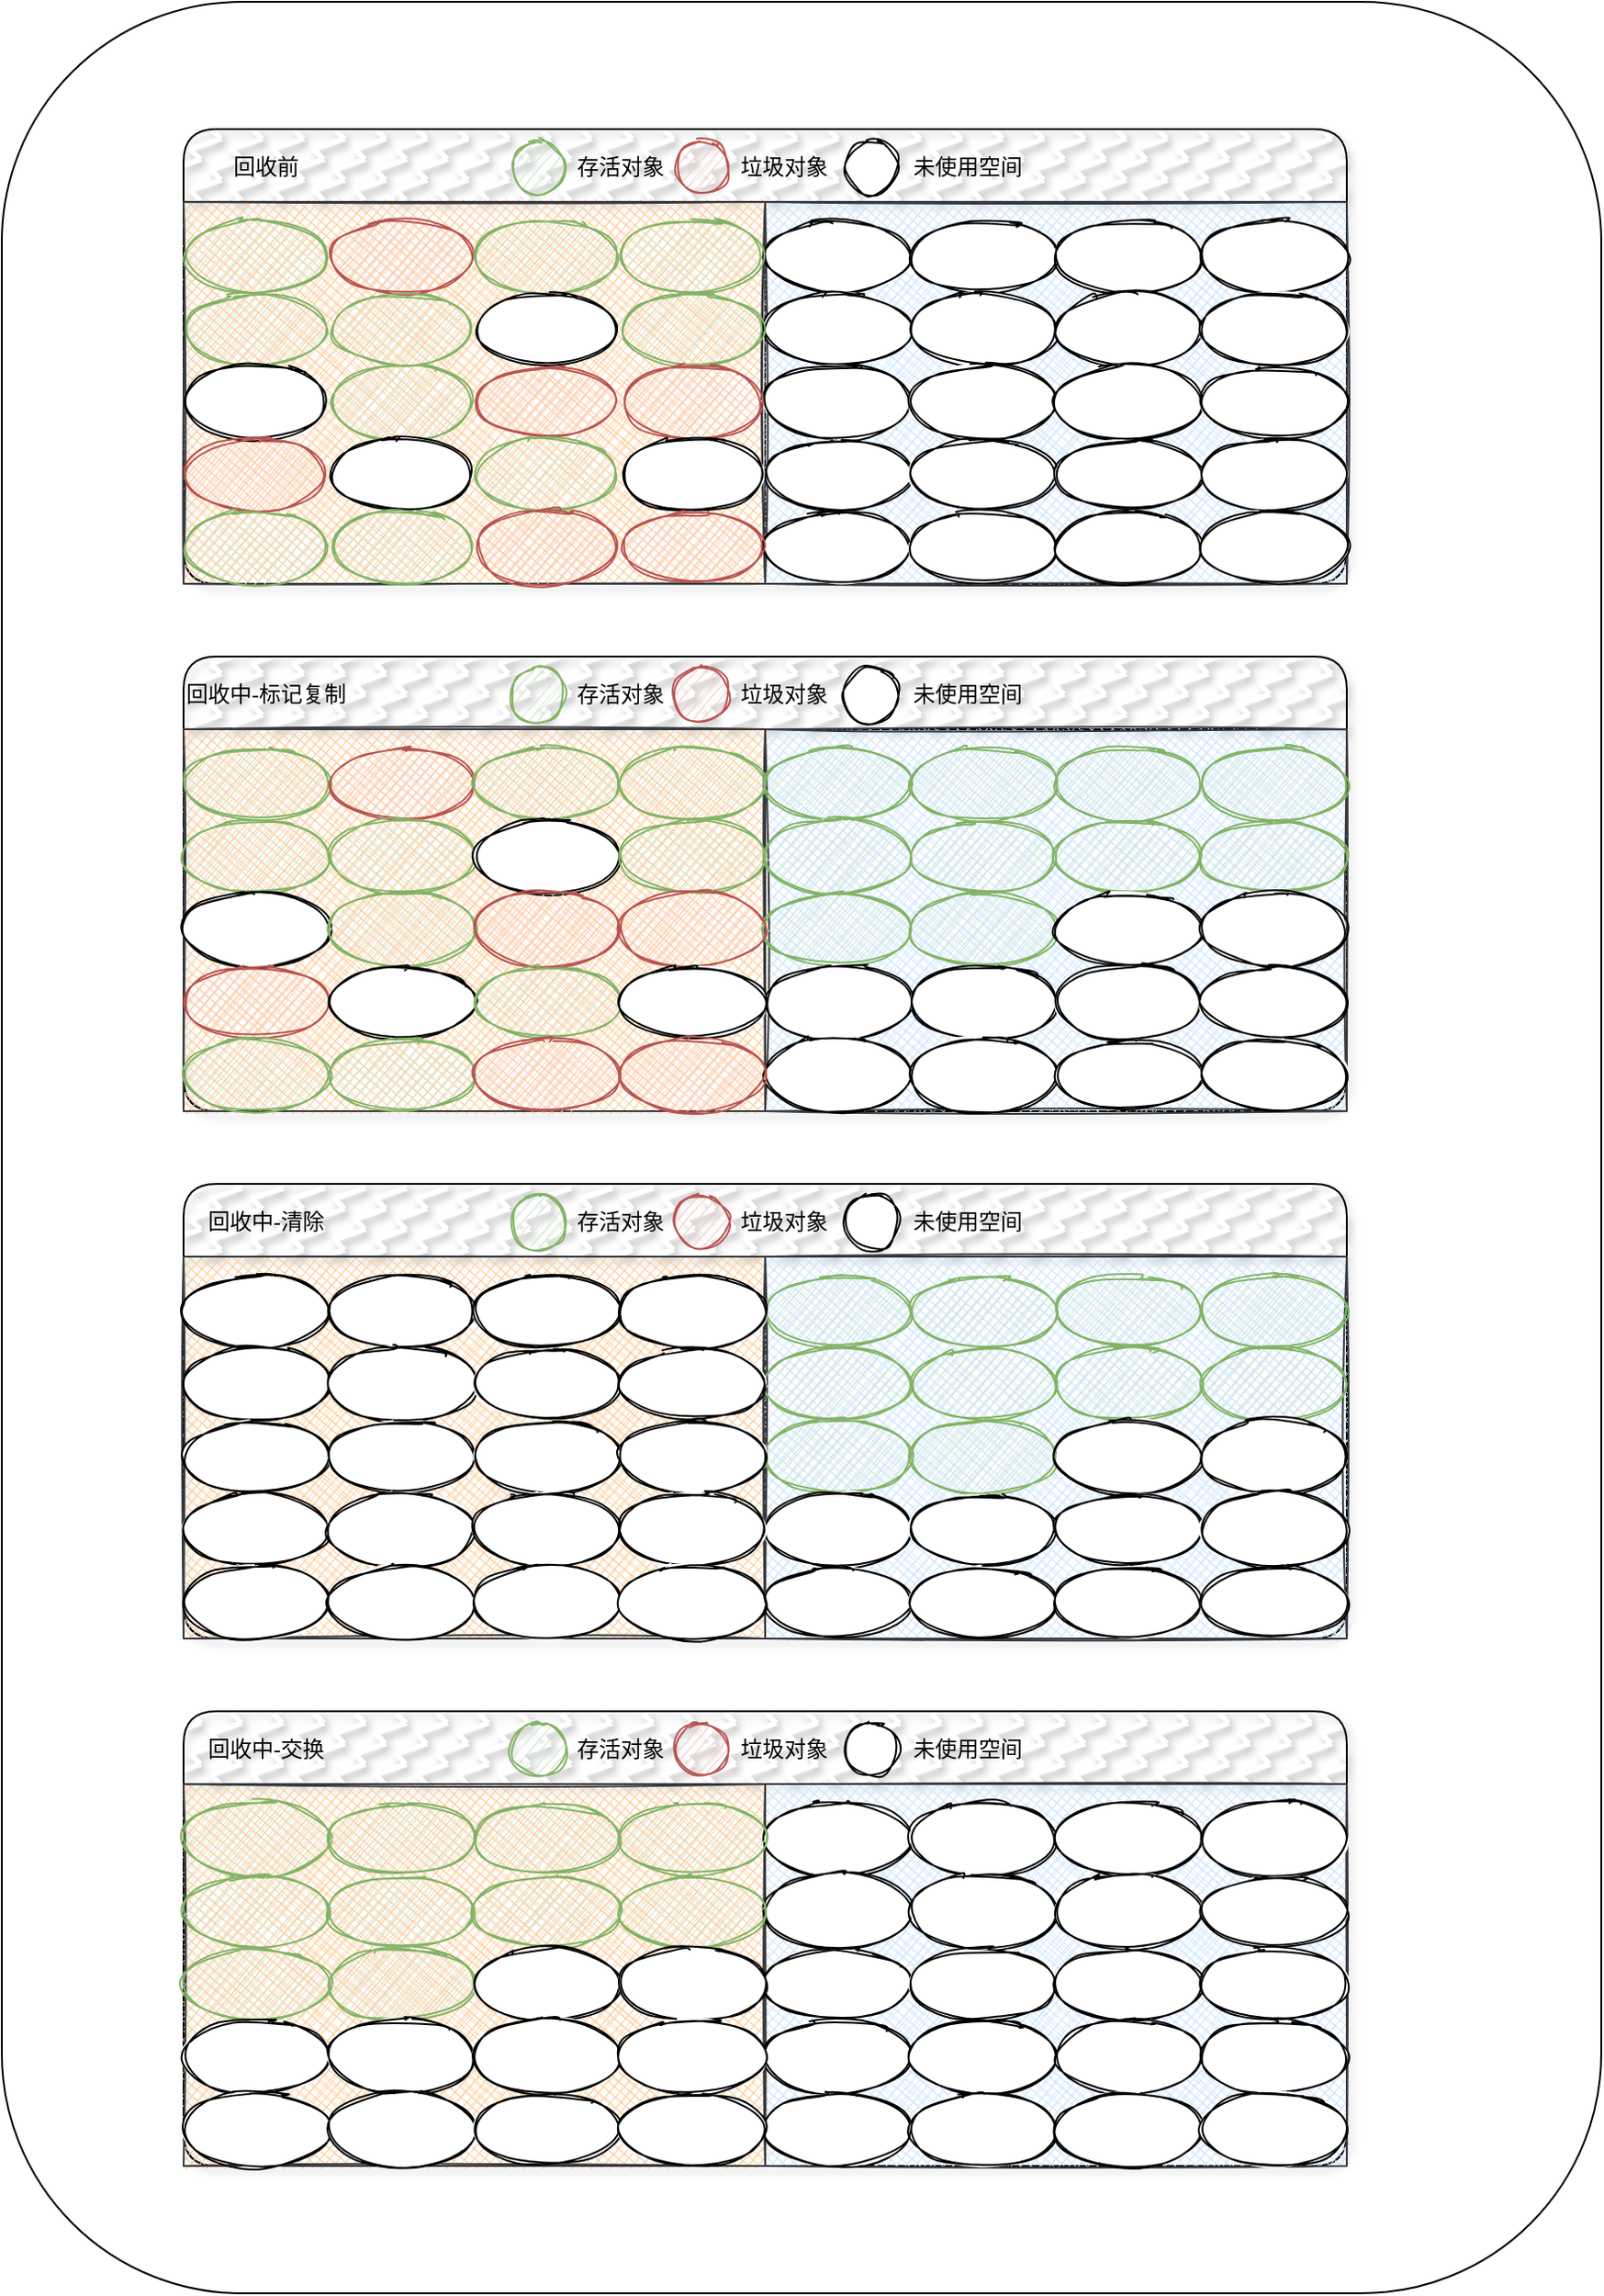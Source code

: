 <mxfile version="15.9.6" type="github">
  <diagram id="UApqZ2Afm66ismvs5KAK" name="Page-1">
    <mxGraphModel dx="2370" dy="2439" grid="1" gridSize="10" guides="1" tooltips="1" connect="1" arrows="1" fold="1" page="1" pageScale="1" pageWidth="827" pageHeight="1169" math="0" shadow="0">
      <root>
        <mxCell id="0" />
        <mxCell id="1" parent="0" />
        <mxCell id="GbXUUPPlHhX1LFIAMgTf-387" value="" style="rounded=1;whiteSpace=wrap;html=1;sketch=0;fillStyle=cross-hatch;gradientColor=none;" vertex="1" parent="1">
          <mxGeometry x="20" y="-40" width="880" height="1260" as="geometry" />
        </mxCell>
        <mxCell id="GbXUUPPlHhX1LFIAMgTf-41" value="" style="swimlane;shadow=1;sketch=0;fillStyle=zigzag-line;fillColor=default;gradientColor=none;gradientDirection=west;startSize=40;rounded=1;" vertex="1" parent="1">
          <mxGeometry x="120" y="30" width="640" height="250" as="geometry" />
        </mxCell>
        <mxCell id="GbXUUPPlHhX1LFIAMgTf-42" value="" style="ellipse;whiteSpace=wrap;html=1;shadow=0;sketch=1;fillStyle=auto;fillColor=#d5e8d4;gradientDirection=west;strokeColor=#82b366;" vertex="1" parent="GbXUUPPlHhX1LFIAMgTf-41">
          <mxGeometry x="180" y="6" width="30" height="30" as="geometry" />
        </mxCell>
        <mxCell id="GbXUUPPlHhX1LFIAMgTf-43" value="" style="ellipse;whiteSpace=wrap;html=1;shadow=0;sketch=1;fillStyle=auto;fillColor=#f8cecc;gradientDirection=west;strokeColor=#b85450;" vertex="1" parent="GbXUUPPlHhX1LFIAMgTf-41">
          <mxGeometry x="270" y="6" width="30" height="30" as="geometry" />
        </mxCell>
        <mxCell id="GbXUUPPlHhX1LFIAMgTf-44" value="" style="ellipse;whiteSpace=wrap;html=1;shadow=0;sketch=1;fillStyle=auto;gradientDirection=west;" vertex="1" parent="GbXUUPPlHhX1LFIAMgTf-41">
          <mxGeometry x="363.5" y="6" width="30" height="30" as="geometry" />
        </mxCell>
        <mxCell id="GbXUUPPlHhX1LFIAMgTf-45" value="回收前" style="text;html=1;align=center;verticalAlign=middle;resizable=0;points=[];autosize=1;strokeColor=none;fillColor=none;fontFamily=Comic Sans MS;" vertex="1" parent="GbXUUPPlHhX1LFIAMgTf-41">
          <mxGeometry x="20" y="11" width="50" height="20" as="geometry" />
        </mxCell>
        <mxCell id="GbXUUPPlHhX1LFIAMgTf-49" value="" style="rounded=0;whiteSpace=wrap;html=1;sketch=1;fillColor=#ffcc99;strokeColor=#36393d;fillStyle=cross-hatch;" vertex="1" parent="GbXUUPPlHhX1LFIAMgTf-41">
          <mxGeometry y="40" width="320" height="210" as="geometry" />
        </mxCell>
        <mxCell id="GbXUUPPlHhX1LFIAMgTf-46" value="存活对象" style="text;html=1;align=center;verticalAlign=middle;resizable=0;points=[];autosize=1;strokeColor=none;fillColor=none;fontFamily=Comic Sans MS;" vertex="1" parent="GbXUUPPlHhX1LFIAMgTf-41">
          <mxGeometry x="210" y="11" width="60" height="20" as="geometry" />
        </mxCell>
        <mxCell id="GbXUUPPlHhX1LFIAMgTf-47" value="垃圾对象" style="text;html=1;align=center;verticalAlign=middle;resizable=0;points=[];autosize=1;strokeColor=none;fillColor=none;fontFamily=Comic Sans MS;" vertex="1" parent="GbXUUPPlHhX1LFIAMgTf-41">
          <mxGeometry x="300" y="11" width="60" height="20" as="geometry" />
        </mxCell>
        <mxCell id="GbXUUPPlHhX1LFIAMgTf-48" value="未使用空间" style="text;html=1;align=center;verticalAlign=middle;resizable=0;points=[];autosize=1;strokeColor=none;fillColor=none;fontFamily=Comic Sans MS;" vertex="1" parent="GbXUUPPlHhX1LFIAMgTf-41">
          <mxGeometry x="390.5" y="11" width="80" height="20" as="geometry" />
        </mxCell>
        <mxCell id="GbXUUPPlHhX1LFIAMgTf-50" value="" style="rounded=0;whiteSpace=wrap;html=1;sketch=1;fillColor=#cce5ff;strokeColor=#36393d;fillStyle=cross-hatch;" vertex="1" parent="GbXUUPPlHhX1LFIAMgTf-41">
          <mxGeometry x="320" y="40" width="320" height="210" as="geometry" />
        </mxCell>
        <mxCell id="GbXUUPPlHhX1LFIAMgTf-366" value="" style="ellipse;whiteSpace=wrap;html=1;shadow=0;sketch=1;fillStyle=auto;gradientDirection=west;" vertex="1" parent="GbXUUPPlHhX1LFIAMgTf-41">
          <mxGeometry x="320" y="50" width="80" height="40" as="geometry" />
        </mxCell>
        <mxCell id="GbXUUPPlHhX1LFIAMgTf-367" value="" style="ellipse;whiteSpace=wrap;html=1;shadow=0;sketch=1;fillStyle=auto;gradientDirection=west;" vertex="1" parent="GbXUUPPlHhX1LFIAMgTf-41">
          <mxGeometry x="400" y="50" width="80" height="40" as="geometry" />
        </mxCell>
        <mxCell id="GbXUUPPlHhX1LFIAMgTf-368" value="" style="ellipse;whiteSpace=wrap;html=1;shadow=0;sketch=1;fillStyle=auto;gradientDirection=west;" vertex="1" parent="GbXUUPPlHhX1LFIAMgTf-41">
          <mxGeometry x="480" y="50" width="80" height="40" as="geometry" />
        </mxCell>
        <mxCell id="GbXUUPPlHhX1LFIAMgTf-369" value="" style="ellipse;whiteSpace=wrap;html=1;shadow=0;sketch=1;fillStyle=auto;gradientDirection=west;" vertex="1" parent="GbXUUPPlHhX1LFIAMgTf-41">
          <mxGeometry x="560" y="50" width="80" height="40" as="geometry" />
        </mxCell>
        <mxCell id="GbXUUPPlHhX1LFIAMgTf-370" value="" style="ellipse;whiteSpace=wrap;html=1;shadow=0;sketch=1;fillStyle=auto;gradientDirection=west;" vertex="1" parent="GbXUUPPlHhX1LFIAMgTf-41">
          <mxGeometry x="320" y="90" width="80" height="40" as="geometry" />
        </mxCell>
        <mxCell id="GbXUUPPlHhX1LFIAMgTf-371" value="" style="ellipse;whiteSpace=wrap;html=1;shadow=0;sketch=1;fillStyle=auto;gradientDirection=west;" vertex="1" parent="GbXUUPPlHhX1LFIAMgTf-41">
          <mxGeometry x="400" y="90" width="80" height="40" as="geometry" />
        </mxCell>
        <mxCell id="GbXUUPPlHhX1LFIAMgTf-372" value="" style="ellipse;whiteSpace=wrap;html=1;shadow=0;sketch=1;fillStyle=auto;gradientDirection=west;" vertex="1" parent="GbXUUPPlHhX1LFIAMgTf-41">
          <mxGeometry x="480" y="90" width="80" height="40" as="geometry" />
        </mxCell>
        <mxCell id="GbXUUPPlHhX1LFIAMgTf-373" value="" style="ellipse;whiteSpace=wrap;html=1;shadow=0;sketch=1;fillStyle=auto;gradientDirection=west;" vertex="1" parent="GbXUUPPlHhX1LFIAMgTf-41">
          <mxGeometry x="560" y="90" width="80" height="40" as="geometry" />
        </mxCell>
        <mxCell id="GbXUUPPlHhX1LFIAMgTf-374" value="" style="ellipse;whiteSpace=wrap;html=1;shadow=0;sketch=1;fillStyle=auto;gradientDirection=west;" vertex="1" parent="GbXUUPPlHhX1LFIAMgTf-41">
          <mxGeometry x="320" y="130" width="80" height="40" as="geometry" />
        </mxCell>
        <mxCell id="GbXUUPPlHhX1LFIAMgTf-375" value="" style="ellipse;whiteSpace=wrap;html=1;shadow=0;sketch=1;fillStyle=auto;gradientDirection=west;" vertex="1" parent="GbXUUPPlHhX1LFIAMgTf-41">
          <mxGeometry x="400" y="130" width="80" height="40" as="geometry" />
        </mxCell>
        <mxCell id="GbXUUPPlHhX1LFIAMgTf-376" value="" style="ellipse;whiteSpace=wrap;html=1;shadow=0;sketch=1;fillStyle=auto;gradientDirection=west;" vertex="1" parent="GbXUUPPlHhX1LFIAMgTf-41">
          <mxGeometry x="480" y="130" width="80" height="40" as="geometry" />
        </mxCell>
        <mxCell id="GbXUUPPlHhX1LFIAMgTf-377" value="" style="ellipse;whiteSpace=wrap;html=1;shadow=0;sketch=1;fillStyle=auto;gradientDirection=west;" vertex="1" parent="GbXUUPPlHhX1LFIAMgTf-41">
          <mxGeometry x="560" y="130" width="80" height="40" as="geometry" />
        </mxCell>
        <mxCell id="GbXUUPPlHhX1LFIAMgTf-378" value="" style="ellipse;whiteSpace=wrap;html=1;shadow=0;sketch=1;fillStyle=auto;gradientDirection=west;" vertex="1" parent="GbXUUPPlHhX1LFIAMgTf-41">
          <mxGeometry x="320" y="170" width="80" height="40" as="geometry" />
        </mxCell>
        <mxCell id="GbXUUPPlHhX1LFIAMgTf-379" value="" style="ellipse;whiteSpace=wrap;html=1;shadow=0;sketch=1;fillStyle=auto;gradientDirection=west;" vertex="1" parent="GbXUUPPlHhX1LFIAMgTf-41">
          <mxGeometry x="400" y="170" width="80" height="40" as="geometry" />
        </mxCell>
        <mxCell id="GbXUUPPlHhX1LFIAMgTf-380" value="" style="ellipse;whiteSpace=wrap;html=1;shadow=0;sketch=1;fillStyle=auto;gradientDirection=west;" vertex="1" parent="GbXUUPPlHhX1LFIAMgTf-41">
          <mxGeometry x="480" y="170" width="80" height="40" as="geometry" />
        </mxCell>
        <mxCell id="GbXUUPPlHhX1LFIAMgTf-381" value="" style="ellipse;whiteSpace=wrap;html=1;shadow=0;sketch=1;fillStyle=auto;gradientDirection=west;" vertex="1" parent="GbXUUPPlHhX1LFIAMgTf-41">
          <mxGeometry x="560" y="170" width="80" height="40" as="geometry" />
        </mxCell>
        <mxCell id="GbXUUPPlHhX1LFIAMgTf-382" value="" style="ellipse;whiteSpace=wrap;html=1;shadow=0;sketch=1;fillStyle=auto;gradientDirection=west;" vertex="1" parent="GbXUUPPlHhX1LFIAMgTf-41">
          <mxGeometry x="320" y="210" width="80" height="40" as="geometry" />
        </mxCell>
        <mxCell id="GbXUUPPlHhX1LFIAMgTf-383" value="" style="ellipse;whiteSpace=wrap;html=1;shadow=0;sketch=1;fillStyle=auto;gradientDirection=west;" vertex="1" parent="GbXUUPPlHhX1LFIAMgTf-41">
          <mxGeometry x="400" y="210" width="80" height="40" as="geometry" />
        </mxCell>
        <mxCell id="GbXUUPPlHhX1LFIAMgTf-384" value="" style="ellipse;whiteSpace=wrap;html=1;shadow=0;sketch=1;fillStyle=auto;gradientDirection=west;" vertex="1" parent="GbXUUPPlHhX1LFIAMgTf-41">
          <mxGeometry x="480" y="210" width="80" height="40" as="geometry" />
        </mxCell>
        <mxCell id="GbXUUPPlHhX1LFIAMgTf-385" value="" style="ellipse;whiteSpace=wrap;html=1;shadow=0;sketch=1;fillStyle=auto;gradientDirection=west;" vertex="1" parent="GbXUUPPlHhX1LFIAMgTf-41">
          <mxGeometry x="560" y="210" width="80" height="40" as="geometry" />
        </mxCell>
        <mxCell id="GbXUUPPlHhX1LFIAMgTf-1" value="" style="ellipse;whiteSpace=wrap;html=1;shadow=0;sketch=1;fillStyle=auto;fillColor=#d5e8d4;gradientDirection=west;strokeColor=#82b366;" vertex="1" parent="1">
          <mxGeometry x="120" y="80" width="80" height="40" as="geometry" />
        </mxCell>
        <mxCell id="GbXUUPPlHhX1LFIAMgTf-2" value="" style="ellipse;whiteSpace=wrap;html=1;shadow=0;sketch=1;fillStyle=auto;fillColor=#f8cecc;gradientDirection=west;strokeColor=#b85450;" vertex="1" parent="1">
          <mxGeometry x="200" y="80" width="80" height="40" as="geometry" />
        </mxCell>
        <mxCell id="GbXUUPPlHhX1LFIAMgTf-3" value="" style="ellipse;whiteSpace=wrap;html=1;shadow=0;sketch=1;fillStyle=auto;fillColor=#d5e8d4;gradientDirection=west;strokeColor=#82b366;" vertex="1" parent="1">
          <mxGeometry x="280" y="80" width="80" height="40" as="geometry" />
        </mxCell>
        <mxCell id="GbXUUPPlHhX1LFIAMgTf-4" value="" style="ellipse;whiteSpace=wrap;html=1;shadow=0;sketch=1;fillStyle=auto;fillColor=#d5e8d4;gradientDirection=west;strokeColor=#82b366;" vertex="1" parent="1">
          <mxGeometry x="360" y="80" width="80" height="40" as="geometry" />
        </mxCell>
        <mxCell id="GbXUUPPlHhX1LFIAMgTf-9" value="" style="ellipse;whiteSpace=wrap;html=1;shadow=0;sketch=1;fillStyle=auto;fillColor=#d5e8d4;gradientDirection=west;strokeColor=#82b366;" vertex="1" parent="1">
          <mxGeometry x="120" y="120" width="80" height="40" as="geometry" />
        </mxCell>
        <mxCell id="GbXUUPPlHhX1LFIAMgTf-10" value="" style="ellipse;whiteSpace=wrap;html=1;shadow=0;sketch=1;fillStyle=auto;fillColor=#d5e8d4;gradientDirection=west;strokeColor=#82b366;" vertex="1" parent="1">
          <mxGeometry x="200" y="120" width="80" height="40" as="geometry" />
        </mxCell>
        <mxCell id="GbXUUPPlHhX1LFIAMgTf-11" value="" style="ellipse;whiteSpace=wrap;html=1;shadow=0;sketch=1;fillStyle=auto;gradientDirection=west;" vertex="1" parent="1">
          <mxGeometry x="280" y="120" width="80" height="40" as="geometry" />
        </mxCell>
        <mxCell id="GbXUUPPlHhX1LFIAMgTf-12" value="" style="ellipse;whiteSpace=wrap;html=1;shadow=0;sketch=1;fillStyle=auto;fillColor=#d5e8d4;gradientDirection=west;strokeColor=#82b366;" vertex="1" parent="1">
          <mxGeometry x="360" y="120" width="80" height="40" as="geometry" />
        </mxCell>
        <mxCell id="GbXUUPPlHhX1LFIAMgTf-17" value="" style="ellipse;whiteSpace=wrap;html=1;shadow=0;sketch=1;fillStyle=auto;gradientDirection=west;" vertex="1" parent="1">
          <mxGeometry x="120" y="160" width="80" height="40" as="geometry" />
        </mxCell>
        <mxCell id="GbXUUPPlHhX1LFIAMgTf-18" value="" style="ellipse;whiteSpace=wrap;html=1;shadow=0;sketch=1;fillStyle=auto;fillColor=#d5e8d4;gradientDirection=west;strokeColor=#82b366;" vertex="1" parent="1">
          <mxGeometry x="200" y="160" width="80" height="40" as="geometry" />
        </mxCell>
        <mxCell id="GbXUUPPlHhX1LFIAMgTf-19" value="" style="ellipse;whiteSpace=wrap;html=1;shadow=0;sketch=1;fillStyle=auto;fillColor=#f8cecc;gradientDirection=west;strokeColor=#b85450;" vertex="1" parent="1">
          <mxGeometry x="280" y="160" width="80" height="40" as="geometry" />
        </mxCell>
        <mxCell id="GbXUUPPlHhX1LFIAMgTf-20" value="" style="ellipse;whiteSpace=wrap;html=1;shadow=0;sketch=1;fillStyle=auto;fillColor=#f8cecc;gradientDirection=west;strokeColor=#b85450;" vertex="1" parent="1">
          <mxGeometry x="360" y="160" width="80" height="40" as="geometry" />
        </mxCell>
        <mxCell id="GbXUUPPlHhX1LFIAMgTf-25" value="" style="ellipse;whiteSpace=wrap;html=1;shadow=0;sketch=1;fillStyle=auto;fillColor=#f8cecc;gradientDirection=west;strokeColor=#b85450;" vertex="1" parent="1">
          <mxGeometry x="120" y="200" width="80" height="40" as="geometry" />
        </mxCell>
        <mxCell id="GbXUUPPlHhX1LFIAMgTf-26" value="" style="ellipse;whiteSpace=wrap;html=1;shadow=0;sketch=1;fillStyle=auto;gradientDirection=west;" vertex="1" parent="1">
          <mxGeometry x="200" y="200" width="80" height="40" as="geometry" />
        </mxCell>
        <mxCell id="GbXUUPPlHhX1LFIAMgTf-27" value="" style="ellipse;whiteSpace=wrap;html=1;shadow=0;sketch=1;fillStyle=auto;fillColor=#d5e8d4;gradientDirection=west;strokeColor=#82b366;" vertex="1" parent="1">
          <mxGeometry x="280" y="200" width="80" height="40" as="geometry" />
        </mxCell>
        <mxCell id="GbXUUPPlHhX1LFIAMgTf-28" value="" style="ellipse;whiteSpace=wrap;html=1;shadow=0;sketch=1;fillStyle=auto;gradientDirection=west;" vertex="1" parent="1">
          <mxGeometry x="360" y="200" width="80" height="40" as="geometry" />
        </mxCell>
        <mxCell id="GbXUUPPlHhX1LFIAMgTf-33" value="" style="ellipse;whiteSpace=wrap;html=1;shadow=0;sketch=1;fillStyle=auto;fillColor=#d5e8d4;gradientDirection=west;strokeColor=#82b366;" vertex="1" parent="1">
          <mxGeometry x="120" y="240" width="80" height="40" as="geometry" />
        </mxCell>
        <mxCell id="GbXUUPPlHhX1LFIAMgTf-34" value="" style="ellipse;whiteSpace=wrap;html=1;shadow=0;sketch=1;fillStyle=auto;fillColor=#d5e8d4;gradientDirection=west;strokeColor=#82b366;" vertex="1" parent="1">
          <mxGeometry x="200" y="240" width="80" height="40" as="geometry" />
        </mxCell>
        <mxCell id="GbXUUPPlHhX1LFIAMgTf-35" value="" style="ellipse;whiteSpace=wrap;html=1;shadow=0;sketch=1;fillStyle=auto;fillColor=#f8cecc;gradientDirection=west;strokeColor=#b85450;" vertex="1" parent="1">
          <mxGeometry x="280" y="240" width="80" height="40" as="geometry" />
        </mxCell>
        <mxCell id="GbXUUPPlHhX1LFIAMgTf-36" value="" style="ellipse;whiteSpace=wrap;html=1;shadow=0;sketch=1;fillStyle=auto;fillColor=#f8cecc;gradientDirection=west;strokeColor=#b85450;" vertex="1" parent="1">
          <mxGeometry x="360" y="240" width="80" height="40" as="geometry" />
        </mxCell>
        <mxCell id="GbXUUPPlHhX1LFIAMgTf-163" value="" style="swimlane;shadow=1;sketch=0;fillStyle=zigzag-line;fillColor=default;gradientColor=none;gradientDirection=west;startSize=40;rounded=1;" vertex="1" parent="1">
          <mxGeometry x="120" y="320" width="640" height="250" as="geometry" />
        </mxCell>
        <mxCell id="GbXUUPPlHhX1LFIAMgTf-164" value="" style="ellipse;whiteSpace=wrap;html=1;shadow=0;sketch=1;fillStyle=auto;fillColor=#d5e8d4;gradientDirection=west;strokeColor=#82b366;" vertex="1" parent="GbXUUPPlHhX1LFIAMgTf-163">
          <mxGeometry x="180" y="6" width="30" height="30" as="geometry" />
        </mxCell>
        <mxCell id="GbXUUPPlHhX1LFIAMgTf-165" value="" style="ellipse;whiteSpace=wrap;html=1;shadow=0;sketch=1;fillStyle=auto;fillColor=#f8cecc;gradientDirection=west;strokeColor=#b85450;" vertex="1" parent="GbXUUPPlHhX1LFIAMgTf-163">
          <mxGeometry x="270" y="6" width="30" height="30" as="geometry" />
        </mxCell>
        <mxCell id="GbXUUPPlHhX1LFIAMgTf-166" value="" style="ellipse;whiteSpace=wrap;html=1;shadow=0;sketch=1;fillStyle=auto;gradientDirection=west;" vertex="1" parent="GbXUUPPlHhX1LFIAMgTf-163">
          <mxGeometry x="363.5" y="6" width="30" height="30" as="geometry" />
        </mxCell>
        <mxCell id="GbXUUPPlHhX1LFIAMgTf-167" value="回收中-标记复制" style="text;html=1;align=center;verticalAlign=middle;resizable=0;points=[];autosize=1;strokeColor=none;fillColor=none;fontFamily=Comic Sans MS;" vertex="1" parent="GbXUUPPlHhX1LFIAMgTf-163">
          <mxGeometry x="-5" y="11" width="100" height="20" as="geometry" />
        </mxCell>
        <mxCell id="GbXUUPPlHhX1LFIAMgTf-168" value="" style="rounded=0;whiteSpace=wrap;html=1;sketch=1;fillColor=#ffcc99;strokeColor=#36393d;fillStyle=cross-hatch;" vertex="1" parent="GbXUUPPlHhX1LFIAMgTf-163">
          <mxGeometry y="40" width="320" height="210" as="geometry" />
        </mxCell>
        <mxCell id="GbXUUPPlHhX1LFIAMgTf-169" value="存活对象" style="text;html=1;align=center;verticalAlign=middle;resizable=0;points=[];autosize=1;strokeColor=none;fillColor=none;fontFamily=Comic Sans MS;" vertex="1" parent="GbXUUPPlHhX1LFIAMgTf-163">
          <mxGeometry x="210" y="11" width="60" height="20" as="geometry" />
        </mxCell>
        <mxCell id="GbXUUPPlHhX1LFIAMgTf-170" value="垃圾对象" style="text;html=1;align=center;verticalAlign=middle;resizable=0;points=[];autosize=1;strokeColor=none;fillColor=none;fontFamily=Comic Sans MS;" vertex="1" parent="GbXUUPPlHhX1LFIAMgTf-163">
          <mxGeometry x="300" y="11" width="60" height="20" as="geometry" />
        </mxCell>
        <mxCell id="GbXUUPPlHhX1LFIAMgTf-171" value="未使用空间" style="text;html=1;align=center;verticalAlign=middle;resizable=0;points=[];autosize=1;strokeColor=none;fillColor=none;fontFamily=Comic Sans MS;" vertex="1" parent="GbXUUPPlHhX1LFIAMgTf-163">
          <mxGeometry x="390.5" y="11" width="80" height="20" as="geometry" />
        </mxCell>
        <mxCell id="GbXUUPPlHhX1LFIAMgTf-172" value="" style="rounded=0;whiteSpace=wrap;html=1;sketch=1;fillColor=#cce5ff;strokeColor=#36393d;fillStyle=cross-hatch;" vertex="1" parent="GbXUUPPlHhX1LFIAMgTf-163">
          <mxGeometry x="320" y="40" width="320" height="210" as="geometry" />
        </mxCell>
        <mxCell id="GbXUUPPlHhX1LFIAMgTf-194" value="" style="ellipse;whiteSpace=wrap;html=1;shadow=0;sketch=1;fillStyle=auto;fillColor=#d5e8d4;gradientDirection=west;strokeColor=#82b366;" vertex="1" parent="GbXUUPPlHhX1LFIAMgTf-163">
          <mxGeometry x="320" y="50" width="80" height="40" as="geometry" />
        </mxCell>
        <mxCell id="GbXUUPPlHhX1LFIAMgTf-195" value="" style="ellipse;whiteSpace=wrap;html=1;shadow=0;sketch=1;fillStyle=auto;fillColor=#d5e8d4;gradientDirection=west;strokeColor=#82b366;" vertex="1" parent="GbXUUPPlHhX1LFIAMgTf-163">
          <mxGeometry x="400" y="50" width="80" height="40" as="geometry" />
        </mxCell>
        <mxCell id="GbXUUPPlHhX1LFIAMgTf-196" value="" style="ellipse;whiteSpace=wrap;html=1;shadow=0;sketch=1;fillStyle=auto;fillColor=#d5e8d4;gradientDirection=west;strokeColor=#82b366;" vertex="1" parent="GbXUUPPlHhX1LFIAMgTf-163">
          <mxGeometry x="480" y="50" width="80" height="40" as="geometry" />
        </mxCell>
        <mxCell id="GbXUUPPlHhX1LFIAMgTf-197" value="" style="ellipse;whiteSpace=wrap;html=1;shadow=0;sketch=1;fillStyle=auto;fillColor=#d5e8d4;gradientDirection=west;strokeColor=#82b366;" vertex="1" parent="GbXUUPPlHhX1LFIAMgTf-163">
          <mxGeometry x="560" y="50" width="80" height="40" as="geometry" />
        </mxCell>
        <mxCell id="GbXUUPPlHhX1LFIAMgTf-198" value="" style="ellipse;whiteSpace=wrap;html=1;shadow=0;sketch=1;fillStyle=auto;fillColor=#d5e8d4;gradientDirection=west;strokeColor=#82b366;" vertex="1" parent="GbXUUPPlHhX1LFIAMgTf-163">
          <mxGeometry x="320" y="90" width="80" height="40" as="geometry" />
        </mxCell>
        <mxCell id="GbXUUPPlHhX1LFIAMgTf-199" value="" style="ellipse;whiteSpace=wrap;html=1;shadow=0;sketch=1;fillStyle=auto;fillColor=#d5e8d4;gradientDirection=west;strokeColor=#82b366;" vertex="1" parent="GbXUUPPlHhX1LFIAMgTf-163">
          <mxGeometry x="400" y="90" width="80" height="40" as="geometry" />
        </mxCell>
        <mxCell id="GbXUUPPlHhX1LFIAMgTf-200" value="" style="ellipse;whiteSpace=wrap;html=1;shadow=0;sketch=1;fillStyle=auto;gradientDirection=west;fillColor=#d5e8d4;strokeColor=#82b366;" vertex="1" parent="GbXUUPPlHhX1LFIAMgTf-163">
          <mxGeometry x="480" y="90" width="80" height="40" as="geometry" />
        </mxCell>
        <mxCell id="GbXUUPPlHhX1LFIAMgTf-201" value="" style="ellipse;whiteSpace=wrap;html=1;shadow=0;sketch=1;fillStyle=auto;fillColor=#d5e8d4;gradientDirection=west;strokeColor=#82b366;" vertex="1" parent="GbXUUPPlHhX1LFIAMgTf-163">
          <mxGeometry x="560" y="90" width="80" height="40" as="geometry" />
        </mxCell>
        <mxCell id="GbXUUPPlHhX1LFIAMgTf-202" value="" style="ellipse;whiteSpace=wrap;html=1;shadow=0;sketch=1;fillStyle=auto;gradientDirection=west;fillColor=#d5e8d4;strokeColor=#82b366;" vertex="1" parent="GbXUUPPlHhX1LFIAMgTf-163">
          <mxGeometry x="320" y="130" width="80" height="40" as="geometry" />
        </mxCell>
        <mxCell id="GbXUUPPlHhX1LFIAMgTf-203" value="" style="ellipse;whiteSpace=wrap;html=1;shadow=0;sketch=1;fillStyle=auto;fillColor=#d5e8d4;gradientDirection=west;strokeColor=#82b366;" vertex="1" parent="GbXUUPPlHhX1LFIAMgTf-163">
          <mxGeometry x="400" y="130" width="80" height="40" as="geometry" />
        </mxCell>
        <mxCell id="GbXUUPPlHhX1LFIAMgTf-204" value="" style="ellipse;whiteSpace=wrap;html=1;shadow=0;sketch=1;fillStyle=auto;gradientDirection=west;" vertex="1" parent="GbXUUPPlHhX1LFIAMgTf-163">
          <mxGeometry x="480" y="130" width="80" height="40" as="geometry" />
        </mxCell>
        <mxCell id="GbXUUPPlHhX1LFIAMgTf-205" value="" style="ellipse;whiteSpace=wrap;html=1;shadow=0;sketch=1;fillStyle=auto;gradientDirection=west;" vertex="1" parent="GbXUUPPlHhX1LFIAMgTf-163">
          <mxGeometry x="560" y="130" width="80" height="40" as="geometry" />
        </mxCell>
        <mxCell id="GbXUUPPlHhX1LFIAMgTf-206" value="" style="ellipse;whiteSpace=wrap;html=1;shadow=0;sketch=1;fillStyle=auto;gradientDirection=west;" vertex="1" parent="GbXUUPPlHhX1LFIAMgTf-163">
          <mxGeometry x="320" y="170" width="80" height="40" as="geometry" />
        </mxCell>
        <mxCell id="GbXUUPPlHhX1LFIAMgTf-207" value="" style="ellipse;whiteSpace=wrap;html=1;shadow=0;sketch=1;fillStyle=auto;gradientDirection=west;" vertex="1" parent="GbXUUPPlHhX1LFIAMgTf-163">
          <mxGeometry x="400" y="170" width="80" height="40" as="geometry" />
        </mxCell>
        <mxCell id="GbXUUPPlHhX1LFIAMgTf-208" value="" style="ellipse;whiteSpace=wrap;html=1;shadow=0;sketch=1;fillStyle=auto;gradientDirection=west;" vertex="1" parent="GbXUUPPlHhX1LFIAMgTf-163">
          <mxGeometry x="480" y="170" width="80" height="40" as="geometry" />
        </mxCell>
        <mxCell id="GbXUUPPlHhX1LFIAMgTf-209" value="" style="ellipse;whiteSpace=wrap;html=1;shadow=0;sketch=1;fillStyle=auto;gradientDirection=west;" vertex="1" parent="GbXUUPPlHhX1LFIAMgTf-163">
          <mxGeometry x="560" y="170" width="80" height="40" as="geometry" />
        </mxCell>
        <mxCell id="GbXUUPPlHhX1LFIAMgTf-210" value="" style="ellipse;whiteSpace=wrap;html=1;shadow=0;sketch=1;fillStyle=auto;gradientDirection=west;" vertex="1" parent="GbXUUPPlHhX1LFIAMgTf-163">
          <mxGeometry x="320" y="210" width="80" height="40" as="geometry" />
        </mxCell>
        <mxCell id="GbXUUPPlHhX1LFIAMgTf-211" value="" style="ellipse;whiteSpace=wrap;html=1;shadow=0;sketch=1;fillStyle=auto;gradientDirection=west;" vertex="1" parent="GbXUUPPlHhX1LFIAMgTf-163">
          <mxGeometry x="400" y="210" width="80" height="40" as="geometry" />
        </mxCell>
        <mxCell id="GbXUUPPlHhX1LFIAMgTf-212" value="" style="ellipse;whiteSpace=wrap;html=1;shadow=0;sketch=1;fillStyle=auto;gradientDirection=west;" vertex="1" parent="GbXUUPPlHhX1LFIAMgTf-163">
          <mxGeometry x="480" y="210" width="80" height="40" as="geometry" />
        </mxCell>
        <mxCell id="GbXUUPPlHhX1LFIAMgTf-213" value="" style="ellipse;whiteSpace=wrap;html=1;shadow=0;sketch=1;fillStyle=auto;gradientDirection=west;" vertex="1" parent="GbXUUPPlHhX1LFIAMgTf-163">
          <mxGeometry x="560" y="210" width="80" height="40" as="geometry" />
        </mxCell>
        <mxCell id="GbXUUPPlHhX1LFIAMgTf-173" value="" style="ellipse;whiteSpace=wrap;html=1;shadow=0;sketch=1;fillStyle=auto;fillColor=#d5e8d4;gradientDirection=west;strokeColor=#82b366;" vertex="1" parent="1">
          <mxGeometry x="120" y="370" width="80" height="40" as="geometry" />
        </mxCell>
        <mxCell id="GbXUUPPlHhX1LFIAMgTf-174" value="" style="ellipse;whiteSpace=wrap;html=1;shadow=0;sketch=1;fillStyle=auto;fillColor=#f8cecc;gradientDirection=west;strokeColor=#b85450;" vertex="1" parent="1">
          <mxGeometry x="200" y="370" width="80" height="40" as="geometry" />
        </mxCell>
        <mxCell id="GbXUUPPlHhX1LFIAMgTf-175" value="" style="ellipse;whiteSpace=wrap;html=1;shadow=0;sketch=1;fillStyle=auto;fillColor=#d5e8d4;gradientDirection=west;strokeColor=#82b366;" vertex="1" parent="1">
          <mxGeometry x="280" y="370" width="80" height="40" as="geometry" />
        </mxCell>
        <mxCell id="GbXUUPPlHhX1LFIAMgTf-176" value="" style="ellipse;whiteSpace=wrap;html=1;shadow=0;sketch=1;fillStyle=auto;fillColor=#d5e8d4;gradientDirection=west;strokeColor=#82b366;" vertex="1" parent="1">
          <mxGeometry x="360" y="370" width="80" height="40" as="geometry" />
        </mxCell>
        <mxCell id="GbXUUPPlHhX1LFIAMgTf-177" value="" style="ellipse;whiteSpace=wrap;html=1;shadow=0;sketch=1;fillStyle=auto;fillColor=#d5e8d4;gradientDirection=west;strokeColor=#82b366;" vertex="1" parent="1">
          <mxGeometry x="120" y="410" width="80" height="40" as="geometry" />
        </mxCell>
        <mxCell id="GbXUUPPlHhX1LFIAMgTf-178" value="" style="ellipse;whiteSpace=wrap;html=1;shadow=0;sketch=1;fillStyle=auto;fillColor=#d5e8d4;gradientDirection=west;strokeColor=#82b366;" vertex="1" parent="1">
          <mxGeometry x="200" y="410" width="80" height="40" as="geometry" />
        </mxCell>
        <mxCell id="GbXUUPPlHhX1LFIAMgTf-179" value="" style="ellipse;whiteSpace=wrap;html=1;shadow=0;sketch=1;fillStyle=auto;gradientDirection=west;" vertex="1" parent="1">
          <mxGeometry x="280" y="410" width="80" height="40" as="geometry" />
        </mxCell>
        <mxCell id="GbXUUPPlHhX1LFIAMgTf-180" value="" style="ellipse;whiteSpace=wrap;html=1;shadow=0;sketch=1;fillStyle=auto;fillColor=#d5e8d4;gradientDirection=west;strokeColor=#82b366;" vertex="1" parent="1">
          <mxGeometry x="360" y="410" width="80" height="40" as="geometry" />
        </mxCell>
        <mxCell id="GbXUUPPlHhX1LFIAMgTf-181" value="" style="ellipse;whiteSpace=wrap;html=1;shadow=0;sketch=1;fillStyle=auto;gradientDirection=west;" vertex="1" parent="1">
          <mxGeometry x="120" y="450" width="80" height="40" as="geometry" />
        </mxCell>
        <mxCell id="GbXUUPPlHhX1LFIAMgTf-182" value="" style="ellipse;whiteSpace=wrap;html=1;shadow=0;sketch=1;fillStyle=auto;fillColor=#d5e8d4;gradientDirection=west;strokeColor=#82b366;" vertex="1" parent="1">
          <mxGeometry x="200" y="450" width="80" height="40" as="geometry" />
        </mxCell>
        <mxCell id="GbXUUPPlHhX1LFIAMgTf-183" value="" style="ellipse;whiteSpace=wrap;html=1;shadow=0;sketch=1;fillStyle=auto;fillColor=#f8cecc;gradientDirection=west;strokeColor=#b85450;" vertex="1" parent="1">
          <mxGeometry x="280" y="450" width="80" height="40" as="geometry" />
        </mxCell>
        <mxCell id="GbXUUPPlHhX1LFIAMgTf-184" value="" style="ellipse;whiteSpace=wrap;html=1;shadow=0;sketch=1;fillStyle=auto;fillColor=#f8cecc;gradientDirection=west;strokeColor=#b85450;" vertex="1" parent="1">
          <mxGeometry x="360" y="450" width="80" height="40" as="geometry" />
        </mxCell>
        <mxCell id="GbXUUPPlHhX1LFIAMgTf-185" value="" style="ellipse;whiteSpace=wrap;html=1;shadow=0;sketch=1;fillStyle=auto;fillColor=#f8cecc;gradientDirection=west;strokeColor=#b85450;" vertex="1" parent="1">
          <mxGeometry x="120" y="490" width="80" height="40" as="geometry" />
        </mxCell>
        <mxCell id="GbXUUPPlHhX1LFIAMgTf-186" value="" style="ellipse;whiteSpace=wrap;html=1;shadow=0;sketch=1;fillStyle=auto;gradientDirection=west;" vertex="1" parent="1">
          <mxGeometry x="200" y="490" width="80" height="40" as="geometry" />
        </mxCell>
        <mxCell id="GbXUUPPlHhX1LFIAMgTf-187" value="" style="ellipse;whiteSpace=wrap;html=1;shadow=0;sketch=1;fillStyle=auto;fillColor=#d5e8d4;gradientDirection=west;strokeColor=#82b366;" vertex="1" parent="1">
          <mxGeometry x="280" y="490" width="80" height="40" as="geometry" />
        </mxCell>
        <mxCell id="GbXUUPPlHhX1LFIAMgTf-188" value="" style="ellipse;whiteSpace=wrap;html=1;shadow=0;sketch=1;fillStyle=auto;gradientDirection=west;" vertex="1" parent="1">
          <mxGeometry x="360" y="490" width="80" height="40" as="geometry" />
        </mxCell>
        <mxCell id="GbXUUPPlHhX1LFIAMgTf-189" value="" style="ellipse;whiteSpace=wrap;html=1;shadow=0;sketch=1;fillStyle=auto;fillColor=#d5e8d4;gradientDirection=west;strokeColor=#82b366;" vertex="1" parent="1">
          <mxGeometry x="120" y="530" width="80" height="40" as="geometry" />
        </mxCell>
        <mxCell id="GbXUUPPlHhX1LFIAMgTf-190" value="" style="ellipse;whiteSpace=wrap;html=1;shadow=0;sketch=1;fillStyle=auto;fillColor=#d5e8d4;gradientDirection=west;strokeColor=#82b366;" vertex="1" parent="1">
          <mxGeometry x="200" y="530" width="80" height="40" as="geometry" />
        </mxCell>
        <mxCell id="GbXUUPPlHhX1LFIAMgTf-191" value="" style="ellipse;whiteSpace=wrap;html=1;shadow=0;sketch=1;fillStyle=auto;fillColor=#f8cecc;gradientDirection=west;strokeColor=#b85450;" vertex="1" parent="1">
          <mxGeometry x="280" y="530" width="80" height="40" as="geometry" />
        </mxCell>
        <mxCell id="GbXUUPPlHhX1LFIAMgTf-192" value="" style="ellipse;whiteSpace=wrap;html=1;shadow=0;sketch=1;fillStyle=auto;fillColor=#f8cecc;gradientDirection=west;strokeColor=#b85450;" vertex="1" parent="1">
          <mxGeometry x="360" y="530" width="80" height="40" as="geometry" />
        </mxCell>
        <mxCell id="GbXUUPPlHhX1LFIAMgTf-265" value="" style="swimlane;shadow=1;sketch=0;fillStyle=zigzag-line;fillColor=default;gradientColor=none;gradientDirection=west;startSize=40;rounded=1;" vertex="1" parent="1">
          <mxGeometry x="120" y="610" width="640" height="250" as="geometry" />
        </mxCell>
        <mxCell id="GbXUUPPlHhX1LFIAMgTf-266" value="" style="ellipse;whiteSpace=wrap;html=1;shadow=0;sketch=1;fillStyle=auto;fillColor=#d5e8d4;gradientDirection=west;strokeColor=#82b366;" vertex="1" parent="GbXUUPPlHhX1LFIAMgTf-265">
          <mxGeometry x="180" y="6" width="30" height="30" as="geometry" />
        </mxCell>
        <mxCell id="GbXUUPPlHhX1LFIAMgTf-267" value="" style="ellipse;whiteSpace=wrap;html=1;shadow=0;sketch=1;fillStyle=auto;fillColor=#f8cecc;gradientDirection=west;strokeColor=#b85450;" vertex="1" parent="GbXUUPPlHhX1LFIAMgTf-265">
          <mxGeometry x="270" y="6" width="30" height="30" as="geometry" />
        </mxCell>
        <mxCell id="GbXUUPPlHhX1LFIAMgTf-268" value="" style="ellipse;whiteSpace=wrap;html=1;shadow=0;sketch=1;fillStyle=auto;gradientDirection=west;" vertex="1" parent="GbXUUPPlHhX1LFIAMgTf-265">
          <mxGeometry x="363.5" y="6" width="30" height="30" as="geometry" />
        </mxCell>
        <mxCell id="GbXUUPPlHhX1LFIAMgTf-269" value="回收中-清除" style="text;html=1;align=center;verticalAlign=middle;resizable=0;points=[];autosize=1;strokeColor=none;fillColor=none;fontFamily=Comic Sans MS;" vertex="1" parent="GbXUUPPlHhX1LFIAMgTf-265">
          <mxGeometry x="5" y="11" width="80" height="20" as="geometry" />
        </mxCell>
        <mxCell id="GbXUUPPlHhX1LFIAMgTf-270" value="" style="rounded=0;whiteSpace=wrap;html=1;sketch=1;fillColor=#ffcc99;strokeColor=#36393d;fillStyle=cross-hatch;" vertex="1" parent="GbXUUPPlHhX1LFIAMgTf-265">
          <mxGeometry y="40" width="320" height="210" as="geometry" />
        </mxCell>
        <mxCell id="GbXUUPPlHhX1LFIAMgTf-271" value="存活对象" style="text;html=1;align=center;verticalAlign=middle;resizable=0;points=[];autosize=1;strokeColor=none;fillColor=none;fontFamily=Comic Sans MS;" vertex="1" parent="GbXUUPPlHhX1LFIAMgTf-265">
          <mxGeometry x="210" y="11" width="60" height="20" as="geometry" />
        </mxCell>
        <mxCell id="GbXUUPPlHhX1LFIAMgTf-272" value="垃圾对象" style="text;html=1;align=center;verticalAlign=middle;resizable=0;points=[];autosize=1;strokeColor=none;fillColor=none;fontFamily=Comic Sans MS;" vertex="1" parent="GbXUUPPlHhX1LFIAMgTf-265">
          <mxGeometry x="300" y="11" width="60" height="20" as="geometry" />
        </mxCell>
        <mxCell id="GbXUUPPlHhX1LFIAMgTf-273" value="未使用空间" style="text;html=1;align=center;verticalAlign=middle;resizable=0;points=[];autosize=1;strokeColor=none;fillColor=none;fontFamily=Comic Sans MS;" vertex="1" parent="GbXUUPPlHhX1LFIAMgTf-265">
          <mxGeometry x="390.5" y="11" width="80" height="20" as="geometry" />
        </mxCell>
        <mxCell id="GbXUUPPlHhX1LFIAMgTf-274" value="" style="rounded=0;whiteSpace=wrap;html=1;sketch=1;fillColor=#cce5ff;strokeColor=#36393d;fillStyle=cross-hatch;" vertex="1" parent="GbXUUPPlHhX1LFIAMgTf-265">
          <mxGeometry x="320" y="40" width="320" height="210" as="geometry" />
        </mxCell>
        <mxCell id="GbXUUPPlHhX1LFIAMgTf-275" value="" style="ellipse;whiteSpace=wrap;html=1;shadow=0;sketch=1;fillStyle=auto;fillColor=#d5e8d4;gradientDirection=west;strokeColor=#82b366;" vertex="1" parent="GbXUUPPlHhX1LFIAMgTf-265">
          <mxGeometry x="320" y="50" width="80" height="40" as="geometry" />
        </mxCell>
        <mxCell id="GbXUUPPlHhX1LFIAMgTf-276" value="" style="ellipse;whiteSpace=wrap;html=1;shadow=0;sketch=1;fillStyle=auto;fillColor=#d5e8d4;gradientDirection=west;strokeColor=#82b366;" vertex="1" parent="GbXUUPPlHhX1LFIAMgTf-265">
          <mxGeometry x="400" y="50" width="80" height="40" as="geometry" />
        </mxCell>
        <mxCell id="GbXUUPPlHhX1LFIAMgTf-277" value="" style="ellipse;whiteSpace=wrap;html=1;shadow=0;sketch=1;fillStyle=auto;fillColor=#d5e8d4;gradientDirection=west;strokeColor=#82b366;" vertex="1" parent="GbXUUPPlHhX1LFIAMgTf-265">
          <mxGeometry x="480" y="50" width="80" height="40" as="geometry" />
        </mxCell>
        <mxCell id="GbXUUPPlHhX1LFIAMgTf-278" value="" style="ellipse;whiteSpace=wrap;html=1;shadow=0;sketch=1;fillStyle=auto;fillColor=#d5e8d4;gradientDirection=west;strokeColor=#82b366;" vertex="1" parent="GbXUUPPlHhX1LFIAMgTf-265">
          <mxGeometry x="560" y="50" width="80" height="40" as="geometry" />
        </mxCell>
        <mxCell id="GbXUUPPlHhX1LFIAMgTf-279" value="" style="ellipse;whiteSpace=wrap;html=1;shadow=0;sketch=1;fillStyle=auto;fillColor=#d5e8d4;gradientDirection=west;strokeColor=#82b366;" vertex="1" parent="GbXUUPPlHhX1LFIAMgTf-265">
          <mxGeometry x="320" y="90" width="80" height="40" as="geometry" />
        </mxCell>
        <mxCell id="GbXUUPPlHhX1LFIAMgTf-280" value="" style="ellipse;whiteSpace=wrap;html=1;shadow=0;sketch=1;fillStyle=auto;fillColor=#d5e8d4;gradientDirection=west;strokeColor=#82b366;" vertex="1" parent="GbXUUPPlHhX1LFIAMgTf-265">
          <mxGeometry x="400" y="90" width="80" height="40" as="geometry" />
        </mxCell>
        <mxCell id="GbXUUPPlHhX1LFIAMgTf-281" value="" style="ellipse;whiteSpace=wrap;html=1;shadow=0;sketch=1;fillStyle=auto;gradientDirection=west;fillColor=#d5e8d4;strokeColor=#82b366;" vertex="1" parent="GbXUUPPlHhX1LFIAMgTf-265">
          <mxGeometry x="480" y="90" width="80" height="40" as="geometry" />
        </mxCell>
        <mxCell id="GbXUUPPlHhX1LFIAMgTf-282" value="" style="ellipse;whiteSpace=wrap;html=1;shadow=0;sketch=1;fillStyle=auto;fillColor=#d5e8d4;gradientDirection=west;strokeColor=#82b366;" vertex="1" parent="GbXUUPPlHhX1LFIAMgTf-265">
          <mxGeometry x="560" y="90" width="80" height="40" as="geometry" />
        </mxCell>
        <mxCell id="GbXUUPPlHhX1LFIAMgTf-283" value="" style="ellipse;whiteSpace=wrap;html=1;shadow=0;sketch=1;fillStyle=auto;gradientDirection=west;fillColor=#d5e8d4;strokeColor=#82b366;" vertex="1" parent="GbXUUPPlHhX1LFIAMgTf-265">
          <mxGeometry x="320" y="130" width="80" height="40" as="geometry" />
        </mxCell>
        <mxCell id="GbXUUPPlHhX1LFIAMgTf-284" value="" style="ellipse;whiteSpace=wrap;html=1;shadow=0;sketch=1;fillStyle=auto;fillColor=#d5e8d4;gradientDirection=west;strokeColor=#82b366;" vertex="1" parent="GbXUUPPlHhX1LFIAMgTf-265">
          <mxGeometry x="400" y="130" width="80" height="40" as="geometry" />
        </mxCell>
        <mxCell id="GbXUUPPlHhX1LFIAMgTf-285" value="" style="ellipse;whiteSpace=wrap;html=1;shadow=0;sketch=1;fillStyle=auto;gradientDirection=west;" vertex="1" parent="GbXUUPPlHhX1LFIAMgTf-265">
          <mxGeometry x="480" y="130" width="80" height="40" as="geometry" />
        </mxCell>
        <mxCell id="GbXUUPPlHhX1LFIAMgTf-286" value="" style="ellipse;whiteSpace=wrap;html=1;shadow=0;sketch=1;fillStyle=auto;gradientDirection=west;" vertex="1" parent="GbXUUPPlHhX1LFIAMgTf-265">
          <mxGeometry x="560" y="130" width="80" height="40" as="geometry" />
        </mxCell>
        <mxCell id="GbXUUPPlHhX1LFIAMgTf-287" value="" style="ellipse;whiteSpace=wrap;html=1;shadow=0;sketch=1;fillStyle=auto;gradientDirection=west;" vertex="1" parent="GbXUUPPlHhX1LFIAMgTf-265">
          <mxGeometry x="320" y="170" width="80" height="40" as="geometry" />
        </mxCell>
        <mxCell id="GbXUUPPlHhX1LFIAMgTf-288" value="" style="ellipse;whiteSpace=wrap;html=1;shadow=0;sketch=1;fillStyle=auto;gradientDirection=west;" vertex="1" parent="GbXUUPPlHhX1LFIAMgTf-265">
          <mxGeometry x="400" y="170" width="80" height="40" as="geometry" />
        </mxCell>
        <mxCell id="GbXUUPPlHhX1LFIAMgTf-289" value="" style="ellipse;whiteSpace=wrap;html=1;shadow=0;sketch=1;fillStyle=auto;gradientDirection=west;" vertex="1" parent="GbXUUPPlHhX1LFIAMgTf-265">
          <mxGeometry x="480" y="170" width="80" height="40" as="geometry" />
        </mxCell>
        <mxCell id="GbXUUPPlHhX1LFIAMgTf-290" value="" style="ellipse;whiteSpace=wrap;html=1;shadow=0;sketch=1;fillStyle=auto;gradientDirection=west;" vertex="1" parent="GbXUUPPlHhX1LFIAMgTf-265">
          <mxGeometry x="560" y="170" width="80" height="40" as="geometry" />
        </mxCell>
        <mxCell id="GbXUUPPlHhX1LFIAMgTf-291" value="" style="ellipse;whiteSpace=wrap;html=1;shadow=0;sketch=1;fillStyle=auto;gradientDirection=west;" vertex="1" parent="GbXUUPPlHhX1LFIAMgTf-265">
          <mxGeometry x="320" y="210" width="80" height="40" as="geometry" />
        </mxCell>
        <mxCell id="GbXUUPPlHhX1LFIAMgTf-292" value="" style="ellipse;whiteSpace=wrap;html=1;shadow=0;sketch=1;fillStyle=auto;gradientDirection=west;" vertex="1" parent="GbXUUPPlHhX1LFIAMgTf-265">
          <mxGeometry x="400" y="210" width="80" height="40" as="geometry" />
        </mxCell>
        <mxCell id="GbXUUPPlHhX1LFIAMgTf-293" value="" style="ellipse;whiteSpace=wrap;html=1;shadow=0;sketch=1;fillStyle=auto;gradientDirection=west;" vertex="1" parent="GbXUUPPlHhX1LFIAMgTf-265">
          <mxGeometry x="480" y="210" width="80" height="40" as="geometry" />
        </mxCell>
        <mxCell id="GbXUUPPlHhX1LFIAMgTf-294" value="" style="ellipse;whiteSpace=wrap;html=1;shadow=0;sketch=1;fillStyle=auto;gradientDirection=west;" vertex="1" parent="GbXUUPPlHhX1LFIAMgTf-265">
          <mxGeometry x="560" y="210" width="80" height="40" as="geometry" />
        </mxCell>
        <mxCell id="GbXUUPPlHhX1LFIAMgTf-295" value="" style="ellipse;whiteSpace=wrap;html=1;shadow=0;sketch=1;fillStyle=auto;gradientDirection=west;" vertex="1" parent="1">
          <mxGeometry x="120" y="660" width="80" height="40" as="geometry" />
        </mxCell>
        <mxCell id="GbXUUPPlHhX1LFIAMgTf-296" value="" style="ellipse;whiteSpace=wrap;html=1;shadow=0;sketch=1;fillStyle=auto;gradientDirection=west;" vertex="1" parent="1">
          <mxGeometry x="200" y="660" width="80" height="40" as="geometry" />
        </mxCell>
        <mxCell id="GbXUUPPlHhX1LFIAMgTf-297" value="" style="ellipse;whiteSpace=wrap;html=1;shadow=0;sketch=1;fillStyle=auto;gradientDirection=west;" vertex="1" parent="1">
          <mxGeometry x="280" y="660" width="80" height="40" as="geometry" />
        </mxCell>
        <mxCell id="GbXUUPPlHhX1LFIAMgTf-298" value="" style="ellipse;whiteSpace=wrap;html=1;shadow=0;sketch=1;fillStyle=auto;gradientDirection=west;" vertex="1" parent="1">
          <mxGeometry x="360" y="660" width="80" height="40" as="geometry" />
        </mxCell>
        <mxCell id="GbXUUPPlHhX1LFIAMgTf-299" value="" style="ellipse;whiteSpace=wrap;html=1;shadow=0;sketch=1;fillStyle=auto;gradientDirection=west;" vertex="1" parent="1">
          <mxGeometry x="120" y="700" width="80" height="40" as="geometry" />
        </mxCell>
        <mxCell id="GbXUUPPlHhX1LFIAMgTf-300" value="" style="ellipse;whiteSpace=wrap;html=1;shadow=0;sketch=1;fillStyle=auto;gradientDirection=west;" vertex="1" parent="1">
          <mxGeometry x="200" y="700" width="80" height="40" as="geometry" />
        </mxCell>
        <mxCell id="GbXUUPPlHhX1LFIAMgTf-301" value="" style="ellipse;whiteSpace=wrap;html=1;shadow=0;sketch=1;fillStyle=auto;gradientDirection=west;" vertex="1" parent="1">
          <mxGeometry x="280" y="700" width="80" height="40" as="geometry" />
        </mxCell>
        <mxCell id="GbXUUPPlHhX1LFIAMgTf-302" value="" style="ellipse;whiteSpace=wrap;html=1;shadow=0;sketch=1;fillStyle=auto;gradientDirection=west;" vertex="1" parent="1">
          <mxGeometry x="360" y="700" width="80" height="40" as="geometry" />
        </mxCell>
        <mxCell id="GbXUUPPlHhX1LFIAMgTf-303" value="" style="ellipse;whiteSpace=wrap;html=1;shadow=0;sketch=1;fillStyle=auto;gradientDirection=west;" vertex="1" parent="1">
          <mxGeometry x="120" y="740" width="80" height="40" as="geometry" />
        </mxCell>
        <mxCell id="GbXUUPPlHhX1LFIAMgTf-304" value="" style="ellipse;whiteSpace=wrap;html=1;shadow=0;sketch=1;fillStyle=auto;gradientDirection=west;" vertex="1" parent="1">
          <mxGeometry x="200" y="740" width="80" height="40" as="geometry" />
        </mxCell>
        <mxCell id="GbXUUPPlHhX1LFIAMgTf-305" value="" style="ellipse;whiteSpace=wrap;html=1;shadow=0;sketch=1;fillStyle=auto;gradientDirection=west;" vertex="1" parent="1">
          <mxGeometry x="280" y="740" width="80" height="40" as="geometry" />
        </mxCell>
        <mxCell id="GbXUUPPlHhX1LFIAMgTf-306" value="" style="ellipse;whiteSpace=wrap;html=1;shadow=0;sketch=1;fillStyle=auto;gradientDirection=west;" vertex="1" parent="1">
          <mxGeometry x="360" y="740" width="80" height="40" as="geometry" />
        </mxCell>
        <mxCell id="GbXUUPPlHhX1LFIAMgTf-307" value="" style="ellipse;whiteSpace=wrap;html=1;shadow=0;sketch=1;fillStyle=auto;gradientDirection=west;" vertex="1" parent="1">
          <mxGeometry x="120" y="780" width="80" height="40" as="geometry" />
        </mxCell>
        <mxCell id="GbXUUPPlHhX1LFIAMgTf-308" value="" style="ellipse;whiteSpace=wrap;html=1;shadow=0;sketch=1;fillStyle=auto;gradientDirection=west;" vertex="1" parent="1">
          <mxGeometry x="200" y="780" width="80" height="40" as="geometry" />
        </mxCell>
        <mxCell id="GbXUUPPlHhX1LFIAMgTf-309" value="" style="ellipse;whiteSpace=wrap;html=1;shadow=0;sketch=1;fillStyle=auto;gradientDirection=west;" vertex="1" parent="1">
          <mxGeometry x="280" y="780" width="80" height="40" as="geometry" />
        </mxCell>
        <mxCell id="GbXUUPPlHhX1LFIAMgTf-310" value="" style="ellipse;whiteSpace=wrap;html=1;shadow=0;sketch=1;fillStyle=auto;gradientDirection=west;" vertex="1" parent="1">
          <mxGeometry x="360" y="780" width="80" height="40" as="geometry" />
        </mxCell>
        <mxCell id="GbXUUPPlHhX1LFIAMgTf-311" value="" style="ellipse;whiteSpace=wrap;html=1;shadow=0;sketch=1;fillStyle=auto;gradientDirection=west;" vertex="1" parent="1">
          <mxGeometry x="120" y="820" width="80" height="40" as="geometry" />
        </mxCell>
        <mxCell id="GbXUUPPlHhX1LFIAMgTf-312" value="" style="ellipse;whiteSpace=wrap;html=1;shadow=0;sketch=1;fillStyle=auto;gradientDirection=west;" vertex="1" parent="1">
          <mxGeometry x="200" y="820" width="80" height="40" as="geometry" />
        </mxCell>
        <mxCell id="GbXUUPPlHhX1LFIAMgTf-313" value="" style="ellipse;whiteSpace=wrap;html=1;shadow=0;sketch=1;fillStyle=auto;gradientDirection=west;" vertex="1" parent="1">
          <mxGeometry x="280" y="820" width="80" height="40" as="geometry" />
        </mxCell>
        <mxCell id="GbXUUPPlHhX1LFIAMgTf-314" value="" style="ellipse;whiteSpace=wrap;html=1;shadow=0;sketch=1;fillStyle=auto;gradientDirection=west;" vertex="1" parent="1">
          <mxGeometry x="360" y="820" width="80" height="40" as="geometry" />
        </mxCell>
        <mxCell id="GbXUUPPlHhX1LFIAMgTf-315" value="" style="swimlane;shadow=1;sketch=0;fillStyle=zigzag-line;fillColor=default;gradientColor=none;gradientDirection=west;startSize=40;rounded=1;" vertex="1" parent="1">
          <mxGeometry x="120" y="900" width="640" height="250" as="geometry" />
        </mxCell>
        <mxCell id="GbXUUPPlHhX1LFIAMgTf-316" value="" style="ellipse;whiteSpace=wrap;html=1;shadow=0;sketch=1;fillStyle=auto;fillColor=#d5e8d4;gradientDirection=west;strokeColor=#82b366;" vertex="1" parent="GbXUUPPlHhX1LFIAMgTf-315">
          <mxGeometry x="180" y="6" width="30" height="30" as="geometry" />
        </mxCell>
        <mxCell id="GbXUUPPlHhX1LFIAMgTf-317" value="" style="ellipse;whiteSpace=wrap;html=1;shadow=0;sketch=1;fillStyle=auto;fillColor=#f8cecc;gradientDirection=west;strokeColor=#b85450;" vertex="1" parent="GbXUUPPlHhX1LFIAMgTf-315">
          <mxGeometry x="270" y="6" width="30" height="30" as="geometry" />
        </mxCell>
        <mxCell id="GbXUUPPlHhX1LFIAMgTf-318" value="" style="ellipse;whiteSpace=wrap;html=1;shadow=0;sketch=1;fillStyle=auto;gradientDirection=west;" vertex="1" parent="GbXUUPPlHhX1LFIAMgTf-315">
          <mxGeometry x="363.5" y="6" width="30" height="30" as="geometry" />
        </mxCell>
        <mxCell id="GbXUUPPlHhX1LFIAMgTf-319" value="回收中-交换" style="text;html=1;align=center;verticalAlign=middle;resizable=0;points=[];autosize=1;strokeColor=none;fillColor=none;fontFamily=Comic Sans MS;" vertex="1" parent="GbXUUPPlHhX1LFIAMgTf-315">
          <mxGeometry x="5" y="11" width="80" height="20" as="geometry" />
        </mxCell>
        <mxCell id="GbXUUPPlHhX1LFIAMgTf-320" value="" style="rounded=0;whiteSpace=wrap;html=1;sketch=1;fillColor=#ffcc99;strokeColor=#36393d;fillStyle=cross-hatch;" vertex="1" parent="GbXUUPPlHhX1LFIAMgTf-315">
          <mxGeometry y="40" width="320" height="210" as="geometry" />
        </mxCell>
        <mxCell id="GbXUUPPlHhX1LFIAMgTf-321" value="存活对象" style="text;html=1;align=center;verticalAlign=middle;resizable=0;points=[];autosize=1;strokeColor=none;fillColor=none;fontFamily=Comic Sans MS;" vertex="1" parent="GbXUUPPlHhX1LFIAMgTf-315">
          <mxGeometry x="210" y="11" width="60" height="20" as="geometry" />
        </mxCell>
        <mxCell id="GbXUUPPlHhX1LFIAMgTf-322" value="垃圾对象" style="text;html=1;align=center;verticalAlign=middle;resizable=0;points=[];autosize=1;strokeColor=none;fillColor=none;fontFamily=Comic Sans MS;" vertex="1" parent="GbXUUPPlHhX1LFIAMgTf-315">
          <mxGeometry x="300" y="11" width="60" height="20" as="geometry" />
        </mxCell>
        <mxCell id="GbXUUPPlHhX1LFIAMgTf-323" value="未使用空间" style="text;html=1;align=center;verticalAlign=middle;resizable=0;points=[];autosize=1;strokeColor=none;fillColor=none;fontFamily=Comic Sans MS;" vertex="1" parent="GbXUUPPlHhX1LFIAMgTf-315">
          <mxGeometry x="390.5" y="11" width="80" height="20" as="geometry" />
        </mxCell>
        <mxCell id="GbXUUPPlHhX1LFIAMgTf-324" value="" style="rounded=0;whiteSpace=wrap;html=1;sketch=1;fillColor=#cce5ff;strokeColor=#36393d;fillStyle=cross-hatch;" vertex="1" parent="GbXUUPPlHhX1LFIAMgTf-315">
          <mxGeometry x="320" y="40" width="320" height="210" as="geometry" />
        </mxCell>
        <mxCell id="GbXUUPPlHhX1LFIAMgTf-325" value="" style="ellipse;whiteSpace=wrap;html=1;shadow=0;sketch=1;fillStyle=auto;gradientDirection=west;" vertex="1" parent="GbXUUPPlHhX1LFIAMgTf-315">
          <mxGeometry x="320" y="50" width="80" height="40" as="geometry" />
        </mxCell>
        <mxCell id="GbXUUPPlHhX1LFIAMgTf-326" value="" style="ellipse;whiteSpace=wrap;html=1;shadow=0;sketch=1;fillStyle=auto;gradientDirection=west;" vertex="1" parent="GbXUUPPlHhX1LFIAMgTf-315">
          <mxGeometry x="400" y="50" width="80" height="40" as="geometry" />
        </mxCell>
        <mxCell id="GbXUUPPlHhX1LFIAMgTf-327" value="" style="ellipse;whiteSpace=wrap;html=1;shadow=0;sketch=1;fillStyle=auto;gradientDirection=west;" vertex="1" parent="GbXUUPPlHhX1LFIAMgTf-315">
          <mxGeometry x="480" y="50" width="80" height="40" as="geometry" />
        </mxCell>
        <mxCell id="GbXUUPPlHhX1LFIAMgTf-328" value="" style="ellipse;whiteSpace=wrap;html=1;shadow=0;sketch=1;fillStyle=auto;gradientDirection=west;" vertex="1" parent="GbXUUPPlHhX1LFIAMgTf-315">
          <mxGeometry x="560" y="50" width="80" height="40" as="geometry" />
        </mxCell>
        <mxCell id="GbXUUPPlHhX1LFIAMgTf-329" value="" style="ellipse;whiteSpace=wrap;html=1;shadow=0;sketch=1;fillStyle=auto;gradientDirection=west;" vertex="1" parent="GbXUUPPlHhX1LFIAMgTf-315">
          <mxGeometry x="320" y="90" width="80" height="40" as="geometry" />
        </mxCell>
        <mxCell id="GbXUUPPlHhX1LFIAMgTf-330" value="" style="ellipse;whiteSpace=wrap;html=1;shadow=0;sketch=1;fillStyle=auto;gradientDirection=west;" vertex="1" parent="GbXUUPPlHhX1LFIAMgTf-315">
          <mxGeometry x="400" y="90" width="80" height="40" as="geometry" />
        </mxCell>
        <mxCell id="GbXUUPPlHhX1LFIAMgTf-331" value="" style="ellipse;whiteSpace=wrap;html=1;shadow=0;sketch=1;fillStyle=auto;gradientDirection=west;" vertex="1" parent="GbXUUPPlHhX1LFIAMgTf-315">
          <mxGeometry x="480" y="90" width="80" height="40" as="geometry" />
        </mxCell>
        <mxCell id="GbXUUPPlHhX1LFIAMgTf-332" value="" style="ellipse;whiteSpace=wrap;html=1;shadow=0;sketch=1;fillStyle=auto;gradientDirection=west;" vertex="1" parent="GbXUUPPlHhX1LFIAMgTf-315">
          <mxGeometry x="560" y="90" width="80" height="40" as="geometry" />
        </mxCell>
        <mxCell id="GbXUUPPlHhX1LFIAMgTf-333" value="" style="ellipse;whiteSpace=wrap;html=1;shadow=0;sketch=1;fillStyle=auto;gradientDirection=west;" vertex="1" parent="GbXUUPPlHhX1LFIAMgTf-315">
          <mxGeometry x="320" y="130" width="80" height="40" as="geometry" />
        </mxCell>
        <mxCell id="GbXUUPPlHhX1LFIAMgTf-334" value="" style="ellipse;whiteSpace=wrap;html=1;shadow=0;sketch=1;fillStyle=auto;gradientDirection=west;" vertex="1" parent="GbXUUPPlHhX1LFIAMgTf-315">
          <mxGeometry x="400" y="130" width="80" height="40" as="geometry" />
        </mxCell>
        <mxCell id="GbXUUPPlHhX1LFIAMgTf-335" value="" style="ellipse;whiteSpace=wrap;html=1;shadow=0;sketch=1;fillStyle=auto;gradientDirection=west;" vertex="1" parent="GbXUUPPlHhX1LFIAMgTf-315">
          <mxGeometry x="480" y="130" width="80" height="40" as="geometry" />
        </mxCell>
        <mxCell id="GbXUUPPlHhX1LFIAMgTf-336" value="" style="ellipse;whiteSpace=wrap;html=1;shadow=0;sketch=1;fillStyle=auto;gradientDirection=west;" vertex="1" parent="GbXUUPPlHhX1LFIAMgTf-315">
          <mxGeometry x="560" y="130" width="80" height="40" as="geometry" />
        </mxCell>
        <mxCell id="GbXUUPPlHhX1LFIAMgTf-337" value="" style="ellipse;whiteSpace=wrap;html=1;shadow=0;sketch=1;fillStyle=auto;gradientDirection=west;" vertex="1" parent="GbXUUPPlHhX1LFIAMgTf-315">
          <mxGeometry x="320" y="170" width="80" height="40" as="geometry" />
        </mxCell>
        <mxCell id="GbXUUPPlHhX1LFIAMgTf-338" value="" style="ellipse;whiteSpace=wrap;html=1;shadow=0;sketch=1;fillStyle=auto;gradientDirection=west;" vertex="1" parent="GbXUUPPlHhX1LFIAMgTf-315">
          <mxGeometry x="400" y="170" width="80" height="40" as="geometry" />
        </mxCell>
        <mxCell id="GbXUUPPlHhX1LFIAMgTf-339" value="" style="ellipse;whiteSpace=wrap;html=1;shadow=0;sketch=1;fillStyle=auto;gradientDirection=west;" vertex="1" parent="GbXUUPPlHhX1LFIAMgTf-315">
          <mxGeometry x="480" y="170" width="80" height="40" as="geometry" />
        </mxCell>
        <mxCell id="GbXUUPPlHhX1LFIAMgTf-340" value="" style="ellipse;whiteSpace=wrap;html=1;shadow=0;sketch=1;fillStyle=auto;gradientDirection=west;" vertex="1" parent="GbXUUPPlHhX1LFIAMgTf-315">
          <mxGeometry x="560" y="170" width="80" height="40" as="geometry" />
        </mxCell>
        <mxCell id="GbXUUPPlHhX1LFIAMgTf-341" value="" style="ellipse;whiteSpace=wrap;html=1;shadow=0;sketch=1;fillStyle=auto;gradientDirection=west;" vertex="1" parent="GbXUUPPlHhX1LFIAMgTf-315">
          <mxGeometry x="320" y="210" width="80" height="40" as="geometry" />
        </mxCell>
        <mxCell id="GbXUUPPlHhX1LFIAMgTf-342" value="" style="ellipse;whiteSpace=wrap;html=1;shadow=0;sketch=1;fillStyle=auto;gradientDirection=west;" vertex="1" parent="GbXUUPPlHhX1LFIAMgTf-315">
          <mxGeometry x="400" y="210" width="80" height="40" as="geometry" />
        </mxCell>
        <mxCell id="GbXUUPPlHhX1LFIAMgTf-343" value="" style="ellipse;whiteSpace=wrap;html=1;shadow=0;sketch=1;fillStyle=auto;gradientDirection=west;" vertex="1" parent="GbXUUPPlHhX1LFIAMgTf-315">
          <mxGeometry x="480" y="210" width="80" height="40" as="geometry" />
        </mxCell>
        <mxCell id="GbXUUPPlHhX1LFIAMgTf-344" value="" style="ellipse;whiteSpace=wrap;html=1;shadow=0;sketch=1;fillStyle=auto;gradientDirection=west;" vertex="1" parent="GbXUUPPlHhX1LFIAMgTf-315">
          <mxGeometry x="560" y="210" width="80" height="40" as="geometry" />
        </mxCell>
        <mxCell id="GbXUUPPlHhX1LFIAMgTf-345" value="" style="ellipse;whiteSpace=wrap;html=1;shadow=0;sketch=1;fillStyle=auto;gradientDirection=west;fillColor=#d5e8d4;strokeColor=#82b366;" vertex="1" parent="1">
          <mxGeometry x="120" y="950" width="80" height="40" as="geometry" />
        </mxCell>
        <mxCell id="GbXUUPPlHhX1LFIAMgTf-346" value="" style="ellipse;whiteSpace=wrap;html=1;shadow=0;sketch=1;fillStyle=auto;gradientDirection=west;fillColor=#d5e8d4;strokeColor=#82b366;" vertex="1" parent="1">
          <mxGeometry x="200" y="950" width="80" height="40" as="geometry" />
        </mxCell>
        <mxCell id="GbXUUPPlHhX1LFIAMgTf-347" value="" style="ellipse;whiteSpace=wrap;html=1;shadow=0;sketch=1;fillStyle=auto;gradientDirection=west;fillColor=#d5e8d4;strokeColor=#82b366;" vertex="1" parent="1">
          <mxGeometry x="280" y="950" width="80" height="40" as="geometry" />
        </mxCell>
        <mxCell id="GbXUUPPlHhX1LFIAMgTf-348" value="" style="ellipse;whiteSpace=wrap;html=1;shadow=0;sketch=1;fillStyle=auto;gradientDirection=west;fillColor=#d5e8d4;strokeColor=#82b366;" vertex="1" parent="1">
          <mxGeometry x="360" y="950" width="80" height="40" as="geometry" />
        </mxCell>
        <mxCell id="GbXUUPPlHhX1LFIAMgTf-349" value="" style="ellipse;whiteSpace=wrap;html=1;shadow=0;sketch=1;fillStyle=auto;gradientDirection=west;fillColor=#d5e8d4;strokeColor=#82b366;" vertex="1" parent="1">
          <mxGeometry x="120" y="990" width="80" height="40" as="geometry" />
        </mxCell>
        <mxCell id="GbXUUPPlHhX1LFIAMgTf-350" value="" style="ellipse;whiteSpace=wrap;html=1;shadow=0;sketch=1;fillStyle=auto;gradientDirection=west;fillColor=#d5e8d4;strokeColor=#82b366;" vertex="1" parent="1">
          <mxGeometry x="200" y="990" width="80" height="40" as="geometry" />
        </mxCell>
        <mxCell id="GbXUUPPlHhX1LFIAMgTf-351" value="" style="ellipse;whiteSpace=wrap;html=1;shadow=0;sketch=1;fillStyle=auto;gradientDirection=west;fillColor=#d5e8d4;strokeColor=#82b366;" vertex="1" parent="1">
          <mxGeometry x="280" y="990" width="80" height="40" as="geometry" />
        </mxCell>
        <mxCell id="GbXUUPPlHhX1LFIAMgTf-352" value="" style="ellipse;whiteSpace=wrap;html=1;shadow=0;sketch=1;fillStyle=auto;gradientDirection=west;fillColor=#d5e8d4;strokeColor=#82b366;" vertex="1" parent="1">
          <mxGeometry x="360" y="990" width="80" height="40" as="geometry" />
        </mxCell>
        <mxCell id="GbXUUPPlHhX1LFIAMgTf-353" value="" style="ellipse;whiteSpace=wrap;html=1;shadow=0;sketch=1;fillStyle=auto;gradientDirection=west;fillColor=#d5e8d4;strokeColor=#82b366;" vertex="1" parent="1">
          <mxGeometry x="120" y="1030" width="80" height="40" as="geometry" />
        </mxCell>
        <mxCell id="GbXUUPPlHhX1LFIAMgTf-354" value="" style="ellipse;whiteSpace=wrap;html=1;shadow=0;sketch=1;fillStyle=auto;gradientDirection=west;fillColor=#d5e8d4;strokeColor=#82b366;" vertex="1" parent="1">
          <mxGeometry x="200" y="1030" width="80" height="40" as="geometry" />
        </mxCell>
        <mxCell id="GbXUUPPlHhX1LFIAMgTf-355" value="" style="ellipse;whiteSpace=wrap;html=1;shadow=0;sketch=1;fillStyle=auto;gradientDirection=west;" vertex="1" parent="1">
          <mxGeometry x="280" y="1030" width="80" height="40" as="geometry" />
        </mxCell>
        <mxCell id="GbXUUPPlHhX1LFIAMgTf-356" value="" style="ellipse;whiteSpace=wrap;html=1;shadow=0;sketch=1;fillStyle=auto;gradientDirection=west;" vertex="1" parent="1">
          <mxGeometry x="360" y="1030" width="80" height="40" as="geometry" />
        </mxCell>
        <mxCell id="GbXUUPPlHhX1LFIAMgTf-357" value="" style="ellipse;whiteSpace=wrap;html=1;shadow=0;sketch=1;fillStyle=auto;gradientDirection=west;" vertex="1" parent="1">
          <mxGeometry x="120" y="1070" width="80" height="40" as="geometry" />
        </mxCell>
        <mxCell id="GbXUUPPlHhX1LFIAMgTf-358" value="" style="ellipse;whiteSpace=wrap;html=1;shadow=0;sketch=1;fillStyle=auto;gradientDirection=west;" vertex="1" parent="1">
          <mxGeometry x="200" y="1070" width="80" height="40" as="geometry" />
        </mxCell>
        <mxCell id="GbXUUPPlHhX1LFIAMgTf-359" value="" style="ellipse;whiteSpace=wrap;html=1;shadow=0;sketch=1;fillStyle=auto;gradientDirection=west;" vertex="1" parent="1">
          <mxGeometry x="280" y="1070" width="80" height="40" as="geometry" />
        </mxCell>
        <mxCell id="GbXUUPPlHhX1LFIAMgTf-360" value="" style="ellipse;whiteSpace=wrap;html=1;shadow=0;sketch=1;fillStyle=auto;gradientDirection=west;" vertex="1" parent="1">
          <mxGeometry x="360" y="1070" width="80" height="40" as="geometry" />
        </mxCell>
        <mxCell id="GbXUUPPlHhX1LFIAMgTf-361" value="" style="ellipse;whiteSpace=wrap;html=1;shadow=0;sketch=1;fillStyle=auto;gradientDirection=west;" vertex="1" parent="1">
          <mxGeometry x="120" y="1110" width="80" height="40" as="geometry" />
        </mxCell>
        <mxCell id="GbXUUPPlHhX1LFIAMgTf-362" value="" style="ellipse;whiteSpace=wrap;html=1;shadow=0;sketch=1;fillStyle=auto;gradientDirection=west;" vertex="1" parent="1">
          <mxGeometry x="200" y="1110" width="80" height="40" as="geometry" />
        </mxCell>
        <mxCell id="GbXUUPPlHhX1LFIAMgTf-363" value="" style="ellipse;whiteSpace=wrap;html=1;shadow=0;sketch=1;fillStyle=auto;gradientDirection=west;" vertex="1" parent="1">
          <mxGeometry x="280" y="1110" width="80" height="40" as="geometry" />
        </mxCell>
        <mxCell id="GbXUUPPlHhX1LFIAMgTf-364" value="" style="ellipse;whiteSpace=wrap;html=1;shadow=0;sketch=1;fillStyle=auto;gradientDirection=west;" vertex="1" parent="1">
          <mxGeometry x="360" y="1110" width="80" height="40" as="geometry" />
        </mxCell>
      </root>
    </mxGraphModel>
  </diagram>
</mxfile>
